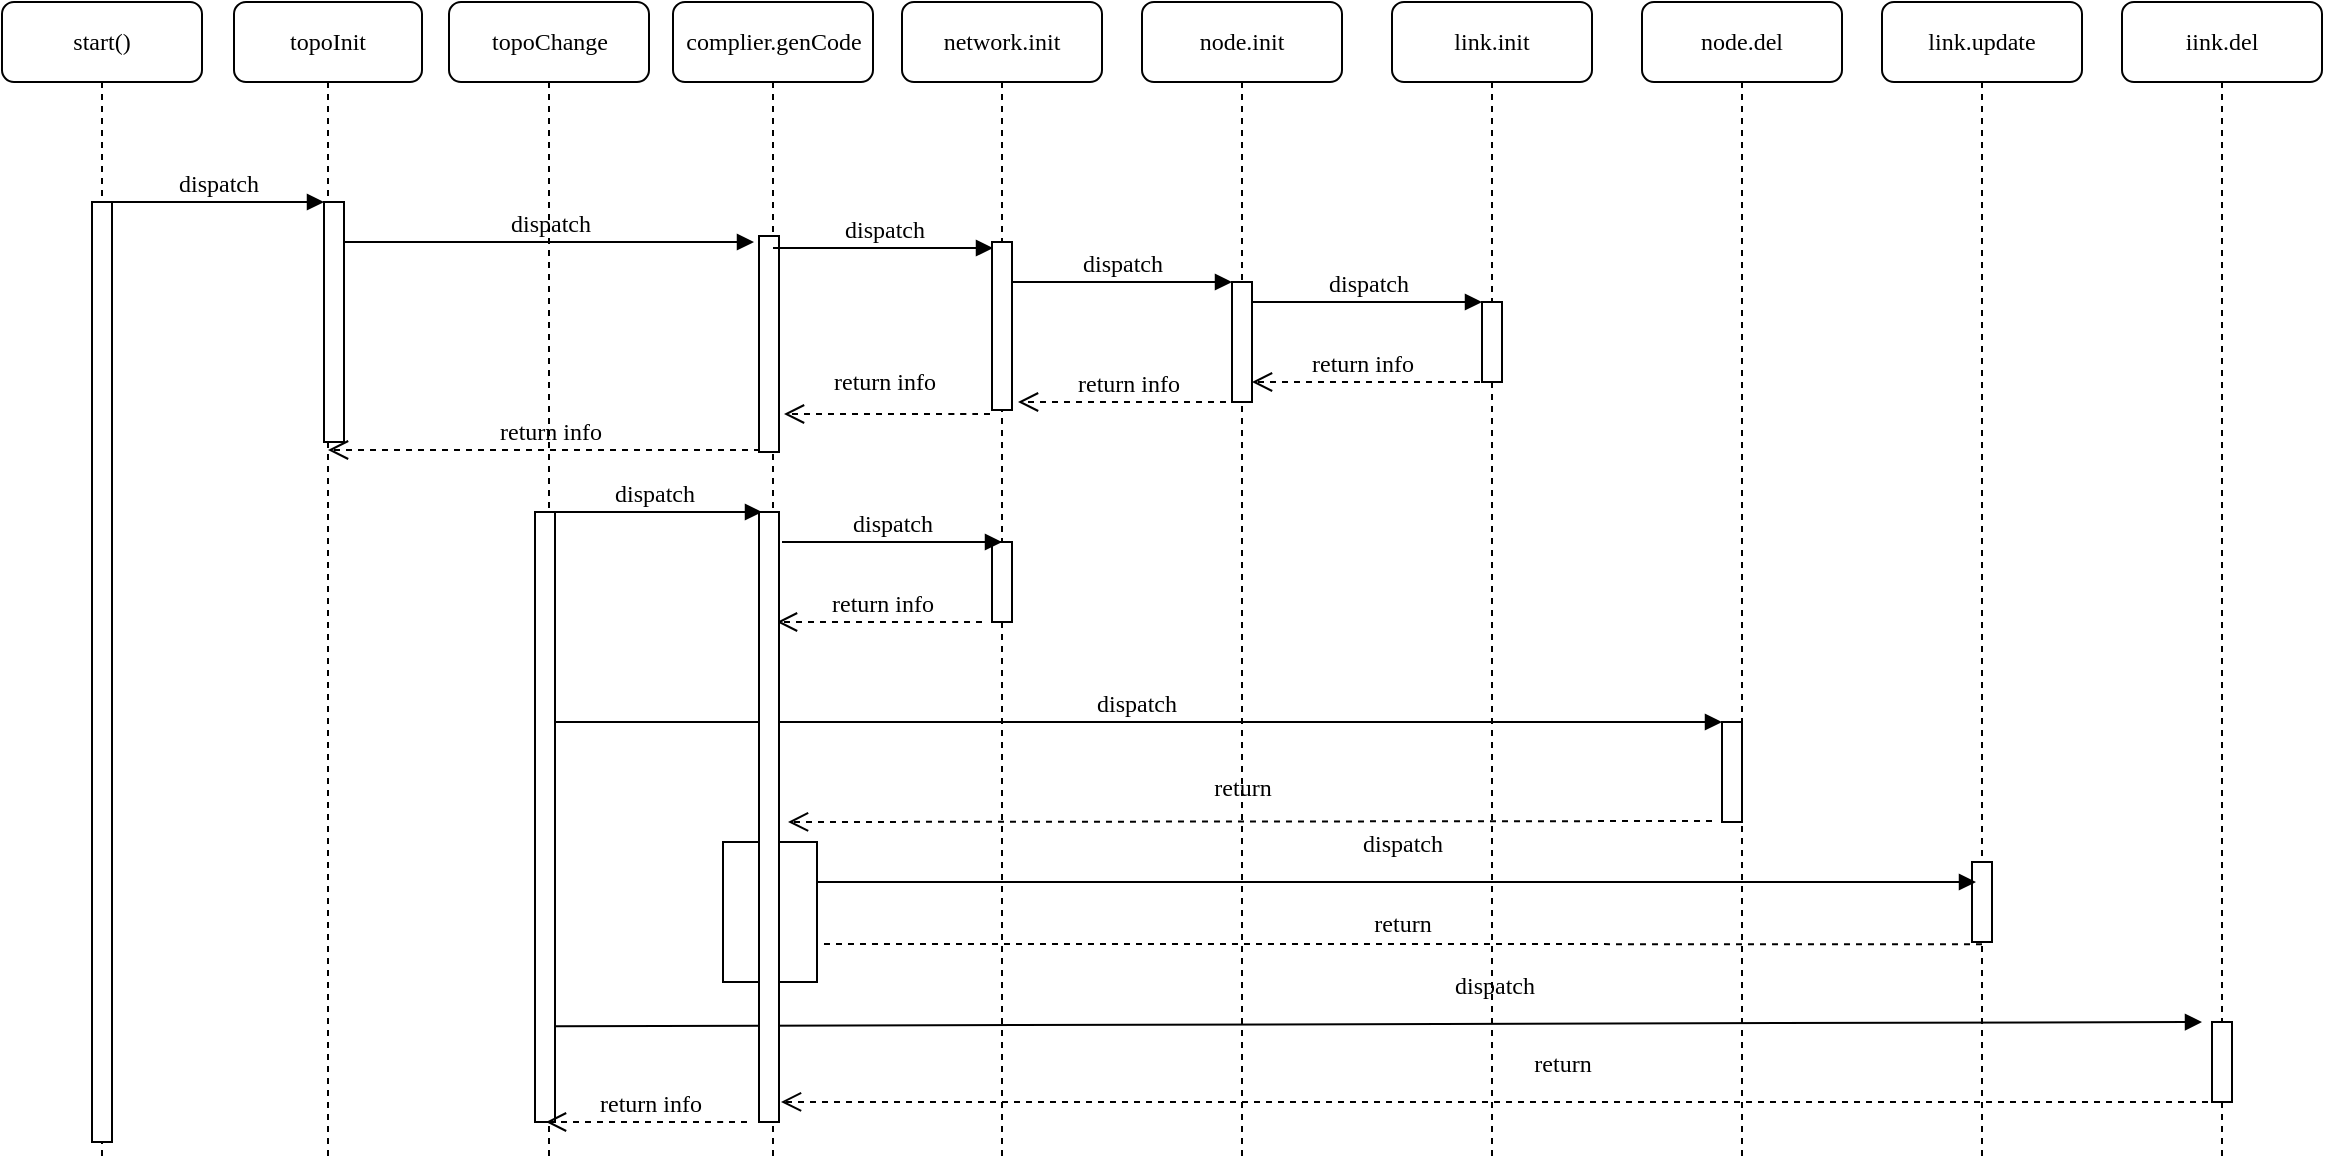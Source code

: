 <mxfile version="12.1.7" type="github" pages="1">
  <diagram name="Page-1" id="13e1069c-82ec-6db2-03f1-153e76fe0fe0">
    <mxGraphModel dx="2431" dy="731" grid="0" gridSize="10" guides="1" tooltips="1" connect="1" arrows="1" fold="1" page="1" pageScale="1" pageWidth="1100" pageHeight="850" background="#ffffff" math="0" shadow="0">
      <root>
        <mxCell id="0"/>
        <mxCell id="1" parent="0"/>
        <mxCell id="7baba1c4bc27f4b0-2" value="topoInit" style="shape=umlLifeline;perimeter=lifelinePerimeter;whiteSpace=wrap;html=1;container=1;collapsible=0;recursiveResize=0;outlineConnect=0;rounded=1;shadow=0;comic=0;labelBackgroundColor=none;strokeColor=#000000;strokeWidth=1;fillColor=#FFFFFF;fontFamily=Verdana;fontSize=12;fontColor=#000000;align=center;" parent="1" vertex="1">
          <mxGeometry x="16" y="80" width="94" height="580" as="geometry"/>
        </mxCell>
        <mxCell id="7baba1c4bc27f4b0-10" value="" style="html=1;points=[];perimeter=orthogonalPerimeter;rounded=0;shadow=0;comic=0;labelBackgroundColor=none;strokeColor=#000000;strokeWidth=1;fillColor=#FFFFFF;fontFamily=Verdana;fontSize=12;fontColor=#000000;align=center;" parent="7baba1c4bc27f4b0-2" vertex="1">
          <mxGeometry x="45" y="100" width="10" height="120" as="geometry"/>
        </mxCell>
        <mxCell id="7baba1c4bc27f4b0-3" value="network.init" style="shape=umlLifeline;perimeter=lifelinePerimeter;whiteSpace=wrap;html=1;container=1;collapsible=0;recursiveResize=0;outlineConnect=0;rounded=1;shadow=0;comic=0;labelBackgroundColor=none;strokeColor=#000000;strokeWidth=1;fillColor=#FFFFFF;fontFamily=Verdana;fontSize=12;fontColor=#000000;align=center;" parent="1" vertex="1">
          <mxGeometry x="350" y="80" width="100" height="580" as="geometry"/>
        </mxCell>
        <mxCell id="7baba1c4bc27f4b0-13" value="" style="html=1;points=[];perimeter=orthogonalPerimeter;rounded=0;shadow=0;comic=0;labelBackgroundColor=none;strokeColor=#000000;strokeWidth=1;fillColor=#FFFFFF;fontFamily=Verdana;fontSize=12;fontColor=#000000;align=center;" parent="7baba1c4bc27f4b0-3" vertex="1">
          <mxGeometry x="45" y="120" width="10" height="84" as="geometry"/>
        </mxCell>
        <mxCell id="4GUXeSwH-tvWB0TydC0O-14" value="" style="html=1;points=[];perimeter=orthogonalPerimeter;rounded=0;shadow=0;comic=0;labelBackgroundColor=none;strokeColor=#000000;strokeWidth=1;fillColor=#FFFFFF;fontFamily=Verdana;fontSize=12;fontColor=#000000;align=center;" parent="7baba1c4bc27f4b0-3" vertex="1">
          <mxGeometry x="45" y="270" width="10" height="40" as="geometry"/>
        </mxCell>
        <mxCell id="7baba1c4bc27f4b0-4" value="node.init" style="shape=umlLifeline;perimeter=lifelinePerimeter;whiteSpace=wrap;html=1;container=1;collapsible=0;recursiveResize=0;outlineConnect=0;rounded=1;shadow=0;comic=0;labelBackgroundColor=none;strokeColor=#000000;strokeWidth=1;fillColor=#FFFFFF;fontFamily=Verdana;fontSize=12;fontColor=#000000;align=center;" parent="1" vertex="1">
          <mxGeometry x="470" y="80" width="100" height="580" as="geometry"/>
        </mxCell>
        <mxCell id="7baba1c4bc27f4b0-5" value="link.init" style="shape=umlLifeline;perimeter=lifelinePerimeter;whiteSpace=wrap;html=1;container=1;collapsible=0;recursiveResize=0;outlineConnect=0;rounded=1;shadow=0;comic=0;labelBackgroundColor=none;strokeColor=#000000;strokeWidth=1;fillColor=#FFFFFF;fontFamily=Verdana;fontSize=12;fontColor=#000000;align=center;" parent="1" vertex="1">
          <mxGeometry x="595" y="80" width="100" height="580" as="geometry"/>
        </mxCell>
        <mxCell id="7baba1c4bc27f4b0-19" value="" style="html=1;points=[];perimeter=orthogonalPerimeter;rounded=0;shadow=0;comic=0;labelBackgroundColor=none;strokeColor=#000000;strokeWidth=1;fillColor=#FFFFFF;fontFamily=Verdana;fontSize=12;fontColor=#000000;align=center;" parent="7baba1c4bc27f4b0-5" vertex="1">
          <mxGeometry x="45" y="150" width="10" height="40" as="geometry"/>
        </mxCell>
        <mxCell id="7baba1c4bc27f4b0-6" value="node.del" style="shape=umlLifeline;perimeter=lifelinePerimeter;whiteSpace=wrap;html=1;container=1;collapsible=0;recursiveResize=0;outlineConnect=0;rounded=1;shadow=0;comic=0;labelBackgroundColor=none;strokeColor=#000000;strokeWidth=1;fillColor=#FFFFFF;fontFamily=Verdana;fontSize=12;fontColor=#000000;align=center;" parent="1" vertex="1">
          <mxGeometry x="720" y="80" width="100" height="580" as="geometry"/>
        </mxCell>
        <mxCell id="7baba1c4bc27f4b0-7" value="link.update" style="shape=umlLifeline;perimeter=lifelinePerimeter;whiteSpace=wrap;html=1;container=1;collapsible=0;recursiveResize=0;outlineConnect=0;rounded=1;shadow=0;comic=0;labelBackgroundColor=none;strokeColor=#000000;strokeWidth=1;fillColor=#FFFFFF;fontFamily=Verdana;fontSize=12;fontColor=#000000;align=center;" parent="1" vertex="1">
          <mxGeometry x="840" y="80" width="100" height="580" as="geometry"/>
        </mxCell>
        <mxCell id="7baba1c4bc27f4b0-37" value="" style="html=1;points=[];perimeter=orthogonalPerimeter;rounded=0;shadow=0;comic=0;labelBackgroundColor=none;strokeColor=#000000;strokeWidth=1;fillColor=#FFFFFF;fontFamily=Verdana;fontSize=12;fontColor=#000000;align=center;" parent="7baba1c4bc27f4b0-7" vertex="1">
          <mxGeometry x="45" y="430" width="10" height="40" as="geometry"/>
        </mxCell>
        <mxCell id="7baba1c4bc27f4b0-8" value="start()" style="shape=umlLifeline;perimeter=lifelinePerimeter;whiteSpace=wrap;html=1;container=1;collapsible=0;recursiveResize=0;outlineConnect=0;rounded=1;shadow=0;comic=0;labelBackgroundColor=none;strokeColor=#000000;strokeWidth=1;fillColor=#FFFFFF;fontFamily=Verdana;fontSize=12;fontColor=#000000;align=center;" parent="1" vertex="1">
          <mxGeometry x="-100" y="80" width="100" height="580" as="geometry"/>
        </mxCell>
        <mxCell id="7baba1c4bc27f4b0-9" value="" style="html=1;points=[];perimeter=orthogonalPerimeter;rounded=0;shadow=0;comic=0;labelBackgroundColor=none;strokeColor=#000000;strokeWidth=1;fillColor=#FFFFFF;fontFamily=Verdana;fontSize=12;fontColor=#000000;align=center;" parent="7baba1c4bc27f4b0-8" vertex="1">
          <mxGeometry x="45" y="100" width="10" height="470" as="geometry"/>
        </mxCell>
        <mxCell id="7baba1c4bc27f4b0-16" value="" style="html=1;points=[];perimeter=orthogonalPerimeter;rounded=0;shadow=0;comic=0;labelBackgroundColor=none;strokeColor=#000000;strokeWidth=1;fillColor=#FFFFFF;fontFamily=Verdana;fontSize=12;fontColor=#000000;align=center;" parent="1" vertex="1">
          <mxGeometry x="515" y="220" width="10" height="60" as="geometry"/>
        </mxCell>
        <mxCell id="7baba1c4bc27f4b0-17" value="dispatch" style="html=1;verticalAlign=bottom;endArrow=block;labelBackgroundColor=none;fontFamily=Verdana;fontSize=12;edgeStyle=elbowEdgeStyle;elbow=vertical;" parent="1" source="7baba1c4bc27f4b0-13" target="7baba1c4bc27f4b0-16" edge="1">
          <mxGeometry relative="1" as="geometry">
            <mxPoint x="510" y="220" as="sourcePoint"/>
            <Array as="points">
              <mxPoint x="460" y="220"/>
            </Array>
          </mxGeometry>
        </mxCell>
        <mxCell id="7baba1c4bc27f4b0-20" value="dispatch" style="html=1;verticalAlign=bottom;endArrow=block;entryX=0;entryY=0;labelBackgroundColor=none;fontFamily=Verdana;fontSize=12;edgeStyle=elbowEdgeStyle;elbow=vertical;" parent="1" source="7baba1c4bc27f4b0-16" target="7baba1c4bc27f4b0-19" edge="1">
          <mxGeometry relative="1" as="geometry">
            <mxPoint x="650" y="230" as="sourcePoint"/>
          </mxGeometry>
        </mxCell>
        <mxCell id="7baba1c4bc27f4b0-22" value="" style="html=1;points=[];perimeter=orthogonalPerimeter;rounded=0;shadow=0;comic=0;labelBackgroundColor=none;strokeColor=#000000;strokeWidth=1;fillColor=#FFFFFF;fontFamily=Verdana;fontSize=12;fontColor=#000000;align=center;" parent="1" vertex="1">
          <mxGeometry x="760" y="440" width="10" height="50" as="geometry"/>
        </mxCell>
        <mxCell id="7baba1c4bc27f4b0-23" value="dispatch" style="html=1;verticalAlign=bottom;endArrow=block;entryX=0;entryY=0;labelBackgroundColor=none;fontFamily=Verdana;fontSize=12;" parent="1" source="4GUXeSwH-tvWB0TydC0O-9" target="7baba1c4bc27f4b0-22" edge="1">
          <mxGeometry relative="1" as="geometry">
            <mxPoint x="510" y="420" as="sourcePoint"/>
          </mxGeometry>
        </mxCell>
        <mxCell id="7baba1c4bc27f4b0-11" value="dispatch" style="html=1;verticalAlign=bottom;endArrow=block;entryX=0;entryY=0;labelBackgroundColor=none;fontFamily=Verdana;fontSize=12;edgeStyle=elbowEdgeStyle;elbow=vertical;" parent="1" source="7baba1c4bc27f4b0-9" target="7baba1c4bc27f4b0-10" edge="1">
          <mxGeometry relative="1" as="geometry">
            <mxPoint x="220" y="190" as="sourcePoint"/>
          </mxGeometry>
        </mxCell>
        <mxCell id="7baba1c4bc27f4b0-14" value="dispatch" style="html=1;verticalAlign=bottom;endArrow=block;labelBackgroundColor=none;fontFamily=Verdana;fontSize=12;edgeStyle=elbowEdgeStyle;elbow=vertical;" parent="1" source="7baba1c4bc27f4b0-10" edge="1">
          <mxGeometry relative="1" as="geometry">
            <mxPoint x="370" y="200" as="sourcePoint"/>
            <mxPoint x="276" y="200" as="targetPoint"/>
          </mxGeometry>
        </mxCell>
        <mxCell id="4GUXeSwH-tvWB0TydC0O-4" value="return info" style="html=1;verticalAlign=bottom;endArrow=open;dashed=1;endSize=8;labelBackgroundColor=none;fontFamily=Verdana;fontSize=12;edgeStyle=elbowEdgeStyle;elbow=vertical;exitX=0.3;exitY=1;exitDx=0;exitDy=0;exitPerimeter=0;" parent="1" source="7baba1c4bc27f4b0-16" edge="1">
          <mxGeometry relative="1" as="geometry">
            <mxPoint x="408" y="280" as="targetPoint"/>
            <Array as="points">
              <mxPoint x="495" y="280"/>
              <mxPoint x="525" y="280"/>
            </Array>
            <mxPoint x="550" y="280" as="sourcePoint"/>
          </mxGeometry>
        </mxCell>
        <mxCell id="4GUXeSwH-tvWB0TydC0O-5" value="return info" style="html=1;verticalAlign=bottom;endArrow=open;dashed=1;endSize=8;labelBackgroundColor=none;fontFamily=Verdana;fontSize=12;edgeStyle=elbowEdgeStyle;elbow=vertical;" parent="1" target="7baba1c4bc27f4b0-2" edge="1" source="mdh5vLWVkybIFHDR_8hj-1">
          <mxGeometry relative="1" as="geometry">
            <mxPoint x="88" y="313" as="targetPoint"/>
            <Array as="points">
              <mxPoint x="217" y="304"/>
            </Array>
            <mxPoint x="269" y="303" as="sourcePoint"/>
          </mxGeometry>
        </mxCell>
        <mxCell id="4GUXeSwH-tvWB0TydC0O-8" value="return info" style="html=1;verticalAlign=bottom;endArrow=open;dashed=1;endSize=8;labelBackgroundColor=none;fontFamily=Verdana;fontSize=12;edgeStyle=elbowEdgeStyle;elbow=vertical;exitX=0.5;exitY=0.333;exitDx=0;exitDy=0;exitPerimeter=0;" parent="1" edge="1">
          <mxGeometry x="0.083" relative="1" as="geometry">
            <mxPoint x="525" y="270" as="targetPoint"/>
            <Array as="points">
              <mxPoint x="620" y="270"/>
              <mxPoint x="650" y="270"/>
            </Array>
            <mxPoint x="645" y="270" as="sourcePoint"/>
            <mxPoint as="offset"/>
          </mxGeometry>
        </mxCell>
        <mxCell id="4GUXeSwH-tvWB0TydC0O-9" value="topoChange" style="shape=umlLifeline;perimeter=lifelinePerimeter;whiteSpace=wrap;html=1;container=1;collapsible=0;recursiveResize=0;outlineConnect=0;rounded=1;shadow=0;comic=0;labelBackgroundColor=none;strokeColor=#000000;strokeWidth=1;fillColor=#FFFFFF;fontFamily=Verdana;fontSize=12;fontColor=#000000;align=center;" parent="1" vertex="1">
          <mxGeometry x="123.5" y="80" width="100" height="580" as="geometry"/>
        </mxCell>
        <mxCell id="4GUXeSwH-tvWB0TydC0O-12" value="" style="html=1;points=[];perimeter=orthogonalPerimeter;rounded=0;shadow=0;comic=0;labelBackgroundColor=none;strokeColor=#000000;strokeWidth=1;fillColor=#FFFFFF;fontFamily=Verdana;fontSize=12;fontColor=#000000;align=center;" parent="4GUXeSwH-tvWB0TydC0O-9" vertex="1">
          <mxGeometry x="43" y="255" width="10" height="305" as="geometry"/>
        </mxCell>
        <mxCell id="4GUXeSwH-tvWB0TydC0O-11" value="dispatch" style="html=1;verticalAlign=bottom;endArrow=block;labelBackgroundColor=none;fontFamily=Verdana;fontSize=12;edgeStyle=elbowEdgeStyle;elbow=vertical;" parent="1" edge="1">
          <mxGeometry relative="1" as="geometry">
            <mxPoint x="172" y="335" as="sourcePoint"/>
            <mxPoint x="280" y="335" as="targetPoint"/>
          </mxGeometry>
        </mxCell>
        <mxCell id="4GUXeSwH-tvWB0TydC0O-13" value="dispatch" style="html=1;verticalAlign=bottom;endArrow=block;labelBackgroundColor=none;fontFamily=Verdana;fontSize=12;edgeStyle=elbowEdgeStyle;elbow=vertical;" parent="1" edge="1">
          <mxGeometry relative="1" as="geometry">
            <mxPoint x="290" y="350" as="sourcePoint"/>
            <Array as="points">
              <mxPoint x="345" y="350"/>
            </Array>
            <mxPoint x="400" y="350" as="targetPoint"/>
          </mxGeometry>
        </mxCell>
        <mxCell id="4GUXeSwH-tvWB0TydC0O-15" value="return info" style="html=1;verticalAlign=bottom;endArrow=open;dashed=1;endSize=8;labelBackgroundColor=none;fontFamily=Verdana;fontSize=12;edgeStyle=elbowEdgeStyle;elbow=vertical;" parent="1" edge="1">
          <mxGeometry x="-0.024" relative="1" as="geometry">
            <mxPoint x="287.5" y="390" as="targetPoint"/>
            <Array as="points">
              <mxPoint x="382.5" y="390"/>
              <mxPoint x="412.5" y="390"/>
            </Array>
            <mxPoint x="390" y="390" as="sourcePoint"/>
            <mxPoint as="offset"/>
          </mxGeometry>
        </mxCell>
        <mxCell id="4GUXeSwH-tvWB0TydC0O-16" value="return" style="html=1;verticalAlign=bottom;endArrow=open;dashed=1;endSize=8;exitX=0;exitY=0.95;labelBackgroundColor=none;fontFamily=Verdana;fontSize=12;" parent="1" edge="1">
          <mxGeometry x="0.018" y="-8" relative="1" as="geometry">
            <mxPoint x="293" y="490" as="targetPoint"/>
            <mxPoint x="755" y="489.5" as="sourcePoint"/>
            <mxPoint as="offset"/>
          </mxGeometry>
        </mxCell>
        <mxCell id="4GUXeSwH-tvWB0TydC0O-17" value="return" style="html=1;verticalAlign=bottom;endArrow=open;dashed=1;endSize=8;exitX=0.5;exitY=0.845;labelBackgroundColor=none;fontFamily=Verdana;fontSize=12;entryX=1.25;entryY=0.596;entryDx=0;entryDy=0;entryPerimeter=0;exitDx=0;exitDy=0;exitPerimeter=0;" parent="1" edge="1">
          <mxGeometry x="-0.035" y="-1" relative="1" as="geometry">
            <mxPoint x="289" y="550.98" as="targetPoint"/>
            <mxPoint x="890" y="551.1" as="sourcePoint"/>
            <mxPoint as="offset"/>
          </mxGeometry>
        </mxCell>
        <mxCell id="4GUXeSwH-tvWB0TydC0O-18" value="dispatch" style="html=1;verticalAlign=bottom;endArrow=block;entryX=0.2;entryY=0.25;labelBackgroundColor=none;fontFamily=Verdana;fontSize=12;entryDx=0;entryDy=0;entryPerimeter=0;" parent="1" target="7baba1c4bc27f4b0-37" edge="1">
          <mxGeometry x="0.033" y="10" relative="1" as="geometry">
            <mxPoint x="293.5" y="520" as="sourcePoint"/>
            <mxPoint x="766.5" y="520" as="targetPoint"/>
            <mxPoint as="offset"/>
          </mxGeometry>
        </mxCell>
        <mxCell id="4GUXeSwH-tvWB0TydC0O-19" value="iink.del" style="shape=umlLifeline;perimeter=lifelinePerimeter;whiteSpace=wrap;html=1;container=1;collapsible=0;recursiveResize=0;outlineConnect=0;rounded=1;shadow=0;comic=0;labelBackgroundColor=none;strokeColor=#000000;strokeWidth=1;fillColor=#FFFFFF;fontFamily=Verdana;fontSize=12;fontColor=#000000;align=center;" parent="1" vertex="1">
          <mxGeometry x="960" y="80" width="100" height="580" as="geometry"/>
        </mxCell>
        <mxCell id="4GUXeSwH-tvWB0TydC0O-20" value="" style="html=1;points=[];perimeter=orthogonalPerimeter;rounded=0;shadow=0;comic=0;labelBackgroundColor=none;strokeColor=#000000;strokeWidth=1;fillColor=#FFFFFF;fontFamily=Verdana;fontSize=12;fontColor=#000000;align=center;" parent="4GUXeSwH-tvWB0TydC0O-19" vertex="1">
          <mxGeometry x="45" y="510" width="10" height="40" as="geometry"/>
        </mxCell>
        <mxCell id="4GUXeSwH-tvWB0TydC0O-21" value="dispatch" style="html=1;verticalAlign=bottom;endArrow=block;labelBackgroundColor=none;fontFamily=Verdana;fontSize=12;exitX=0.95;exitY=0.843;exitDx=0;exitDy=0;exitPerimeter=0;" parent="1" source="4GUXeSwH-tvWB0TydC0O-12" edge="1">
          <mxGeometry x="0.139" y="10" relative="1" as="geometry">
            <mxPoint x="303.5" y="590" as="sourcePoint"/>
            <mxPoint x="1000" y="590" as="targetPoint"/>
            <mxPoint x="1" as="offset"/>
          </mxGeometry>
        </mxCell>
        <mxCell id="4GUXeSwH-tvWB0TydC0O-22" value="return" style="html=1;verticalAlign=bottom;endArrow=open;dashed=1;endSize=8;exitX=0.4;exitY=1;labelBackgroundColor=none;fontFamily=Verdana;fontSize=12;entryX=1.25;entryY=0.596;entryDx=0;entryDy=0;entryPerimeter=0;exitDx=0;exitDy=0;exitPerimeter=0;" parent="1" source="4GUXeSwH-tvWB0TydC0O-20" edge="1">
          <mxGeometry x="-0.086" y="-10" relative="1" as="geometry">
            <mxPoint x="289.5" y="629.98" as="targetPoint"/>
            <mxPoint x="890.5" y="630.1" as="sourcePoint"/>
            <mxPoint as="offset"/>
          </mxGeometry>
        </mxCell>
        <mxCell id="4GUXeSwH-tvWB0TydC0O-23" value="return info" style="html=1;verticalAlign=bottom;endArrow=open;dashed=1;endSize=8;labelBackgroundColor=none;fontFamily=Verdana;fontSize=12;edgeStyle=elbowEdgeStyle;elbow=vertical;" parent="1" edge="1">
          <mxGeometry x="-0.024" relative="1" as="geometry">
            <mxPoint x="172" y="640" as="targetPoint"/>
            <Array as="points">
              <mxPoint x="265" y="640"/>
              <mxPoint x="295" y="640"/>
            </Array>
            <mxPoint x="272.5" y="640" as="sourcePoint"/>
            <mxPoint as="offset"/>
          </mxGeometry>
        </mxCell>
        <mxCell id="mdh5vLWVkybIFHDR_8hj-1" value="complier.genCode" style="shape=umlLifeline;perimeter=lifelinePerimeter;whiteSpace=wrap;html=1;container=1;collapsible=0;recursiveResize=0;outlineConnect=0;rounded=1;shadow=0;comic=0;labelBackgroundColor=none;strokeColor=#000000;strokeWidth=1;fillColor=#FFFFFF;fontFamily=Verdana;fontSize=12;fontColor=#000000;align=center;" vertex="1" parent="1">
          <mxGeometry x="235.5" y="80" width="100" height="580" as="geometry"/>
        </mxCell>
        <mxCell id="mdh5vLWVkybIFHDR_8hj-2" value="" style="rounded=0;whiteSpace=wrap;html=1;" vertex="1" parent="mdh5vLWVkybIFHDR_8hj-1">
          <mxGeometry x="25" y="420" width="47" height="70" as="geometry"/>
        </mxCell>
        <mxCell id="mdh5vLWVkybIFHDR_8hj-3" value="" style="html=1;points=[];perimeter=orthogonalPerimeter;rounded=0;shadow=0;comic=0;labelBackgroundColor=none;strokeColor=#000000;strokeWidth=1;fillColor=#FFFFFF;fontFamily=Verdana;fontSize=12;fontColor=#000000;align=center;" vertex="1" parent="mdh5vLWVkybIFHDR_8hj-1">
          <mxGeometry x="43" y="255" width="10" height="305" as="geometry"/>
        </mxCell>
        <mxCell id="mdh5vLWVkybIFHDR_8hj-4" value="" style="html=1;points=[];perimeter=orthogonalPerimeter;rounded=0;shadow=0;comic=0;labelBackgroundColor=none;strokeColor=#000000;strokeWidth=1;fillColor=#FFFFFF;fontFamily=Verdana;fontSize=12;fontColor=#000000;align=center;" vertex="1" parent="mdh5vLWVkybIFHDR_8hj-1">
          <mxGeometry x="43" y="117" width="10" height="108" as="geometry"/>
        </mxCell>
        <mxCell id="mdh5vLWVkybIFHDR_8hj-5" value="dispatch" style="html=1;verticalAlign=bottom;endArrow=block;labelBackgroundColor=none;fontFamily=Verdana;fontSize=12;edgeStyle=elbowEdgeStyle;elbow=vertical;" edge="1" parent="1">
          <mxGeometry relative="1" as="geometry">
            <mxPoint x="285.5" y="203" as="sourcePoint"/>
            <Array as="points">
              <mxPoint x="340.5" y="203"/>
            </Array>
            <mxPoint x="395.5" y="203" as="targetPoint"/>
          </mxGeometry>
        </mxCell>
        <mxCell id="mdh5vLWVkybIFHDR_8hj-6" value="return info" style="html=1;verticalAlign=bottom;endArrow=open;dashed=1;endSize=8;labelBackgroundColor=none;fontFamily=Verdana;fontSize=12;edgeStyle=elbowEdgeStyle;elbow=vertical;" edge="1" parent="1">
          <mxGeometry x="0.025" y="-7" relative="1" as="geometry">
            <mxPoint x="291" y="286" as="targetPoint"/>
            <Array as="points">
              <mxPoint x="380.5" y="286"/>
              <mxPoint x="410.5" y="286"/>
            </Array>
            <mxPoint x="394" y="286" as="sourcePoint"/>
            <mxPoint as="offset"/>
          </mxGeometry>
        </mxCell>
      </root>
    </mxGraphModel>
  </diagram>
</mxfile>
